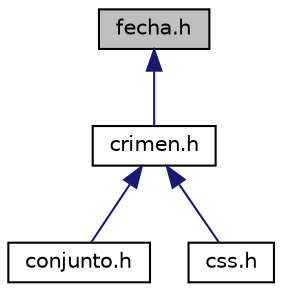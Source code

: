 digraph "fecha.h"
{
  edge [fontname="Helvetica",fontsize="10",labelfontname="Helvetica",labelfontsize="10"];
  node [fontname="Helvetica",fontsize="10",shape=record];
  Node1 [label="fecha.h",height=0.2,width=0.4,color="black", fillcolor="grey75", style="filled", fontcolor="black"];
  Node1 -> Node2 [dir="back",color="midnightblue",fontsize="10",style="solid",fontname="Helvetica"];
  Node2 [label="crimen.h",height=0.2,width=0.4,color="black", fillcolor="white", style="filled",URL="$crimen_8h_source.html"];
  Node2 -> Node3 [dir="back",color="midnightblue",fontsize="10",style="solid",fontname="Helvetica"];
  Node3 [label="conjunto.h",height=0.2,width=0.4,color="black", fillcolor="white", style="filled",URL="$conjunto_8h_source.html"];
  Node2 -> Node4 [dir="back",color="midnightblue",fontsize="10",style="solid",fontname="Helvetica"];
  Node4 [label="css.h",height=0.2,width=0.4,color="black", fillcolor="white", style="filled",URL="$css_8h_source.html"];
}
